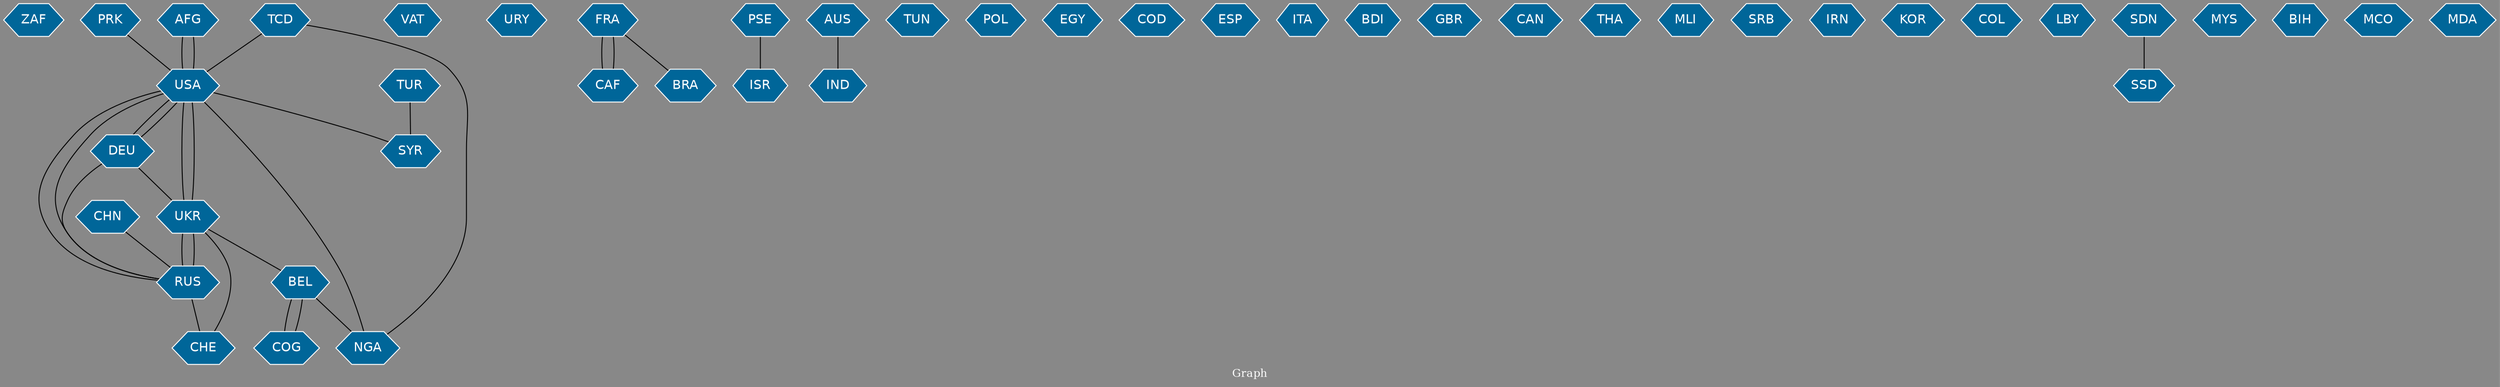// Countries together in item graph
graph {
	graph [bgcolor="#888888" fontcolor=white fontsize=12 label="Graph" outputorder=edgesfirst overlap=prism]
	node [color=white fillcolor="#006699" fontcolor=white fontname=Helvetica shape=hexagon style=filled]
	edge [arrowhead=open color=black fontcolor=white fontname=Courier fontsize=12]
		ZAF [label=ZAF]
		AFG [label=AFG]
		USA [label=USA]
		VAT [label=VAT]
		URY [label=URY]
		FRA [label=FRA]
		CAF [label=CAF]
		UKR [label=UKR]
		RUS [label=RUS]
		TUR [label=TUR]
		ISR [label=ISR]
		IND [label=IND]
		TUN [label=TUN]
		BRA [label=BRA]
		POL [label=POL]
		BEL [label=BEL]
		COG [label=COG]
		EGY [label=EGY]
		COD [label=COD]
		NGA [label=NGA]
		ESP [label=ESP]
		CHE [label=CHE]
		CHN [label=CHN]
		ITA [label=ITA]
		DEU [label=DEU]
		BDI [label=BDI]
		SYR [label=SYR]
		GBR [label=GBR]
		CAN [label=CAN]
		THA [label=THA]
		MLI [label=MLI]
		SRB [label=SRB]
		IRN [label=IRN]
		AUS [label=AUS]
		PRK [label=PRK]
		KOR [label=KOR]
		PSE [label=PSE]
		TCD [label=TCD]
		COL [label=COL]
		LBY [label=LBY]
		SDN [label=SDN]
		MYS [label=MYS]
		BIH [label=BIH]
		SSD [label=SSD]
		MCO [label=MCO]
		MDA [label=MDA]
			DEU -- UKR [weight=3]
			TUR -- SYR [weight=2]
			USA -- AFG [weight=3]
			UKR -- RUS [weight=12]
			FRA -- BRA [weight=1]
			TCD -- NGA [weight=1]
			CAF -- FRA [weight=1]
			COG -- BEL [weight=1]
			DEU -- RUS [weight=2]
			RUS -- CHE [weight=2]
			UKR -- CHE [weight=2]
			NGA -- USA [weight=2]
			SDN -- SSD [weight=1]
			BEL -- COG [weight=1]
			USA -- SYR [weight=1]
			TCD -- USA [weight=1]
			AFG -- USA [weight=2]
			FRA -- CAF [weight=1]
			USA -- DEU [weight=1]
			CHN -- RUS [weight=1]
			RUS -- USA [weight=2]
			DEU -- USA [weight=2]
			RUS -- UKR [weight=15]
			USA -- RUS [weight=3]
			PSE -- ISR [weight=1]
			UKR -- USA [weight=2]
			BEL -- NGA [weight=1]
			UKR -- BEL [weight=1]
			PRK -- USA [weight=1]
			USA -- UKR [weight=4]
			AUS -- IND [weight=1]
}